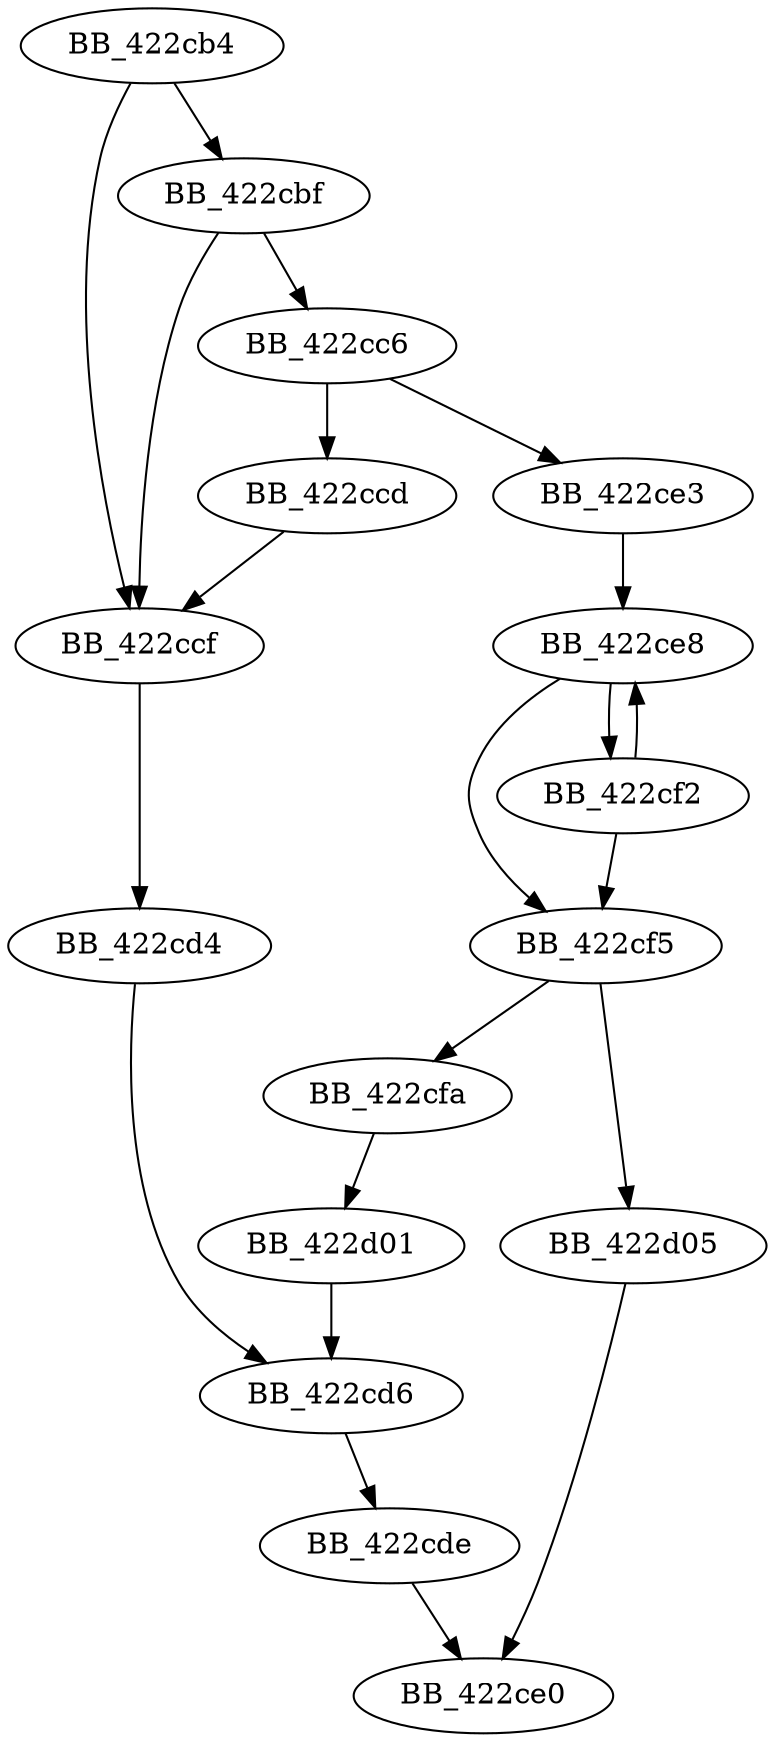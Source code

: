 DiGraph _strcpy_s{
BB_422cb4->BB_422cbf
BB_422cb4->BB_422ccf
BB_422cbf->BB_422cc6
BB_422cbf->BB_422ccf
BB_422cc6->BB_422ccd
BB_422cc6->BB_422ce3
BB_422ccd->BB_422ccf
BB_422ccf->BB_422cd4
BB_422cd4->BB_422cd6
BB_422cd6->BB_422cde
BB_422cde->BB_422ce0
BB_422ce3->BB_422ce8
BB_422ce8->BB_422cf2
BB_422ce8->BB_422cf5
BB_422cf2->BB_422ce8
BB_422cf2->BB_422cf5
BB_422cf5->BB_422cfa
BB_422cf5->BB_422d05
BB_422cfa->BB_422d01
BB_422d01->BB_422cd6
BB_422d05->BB_422ce0
}
